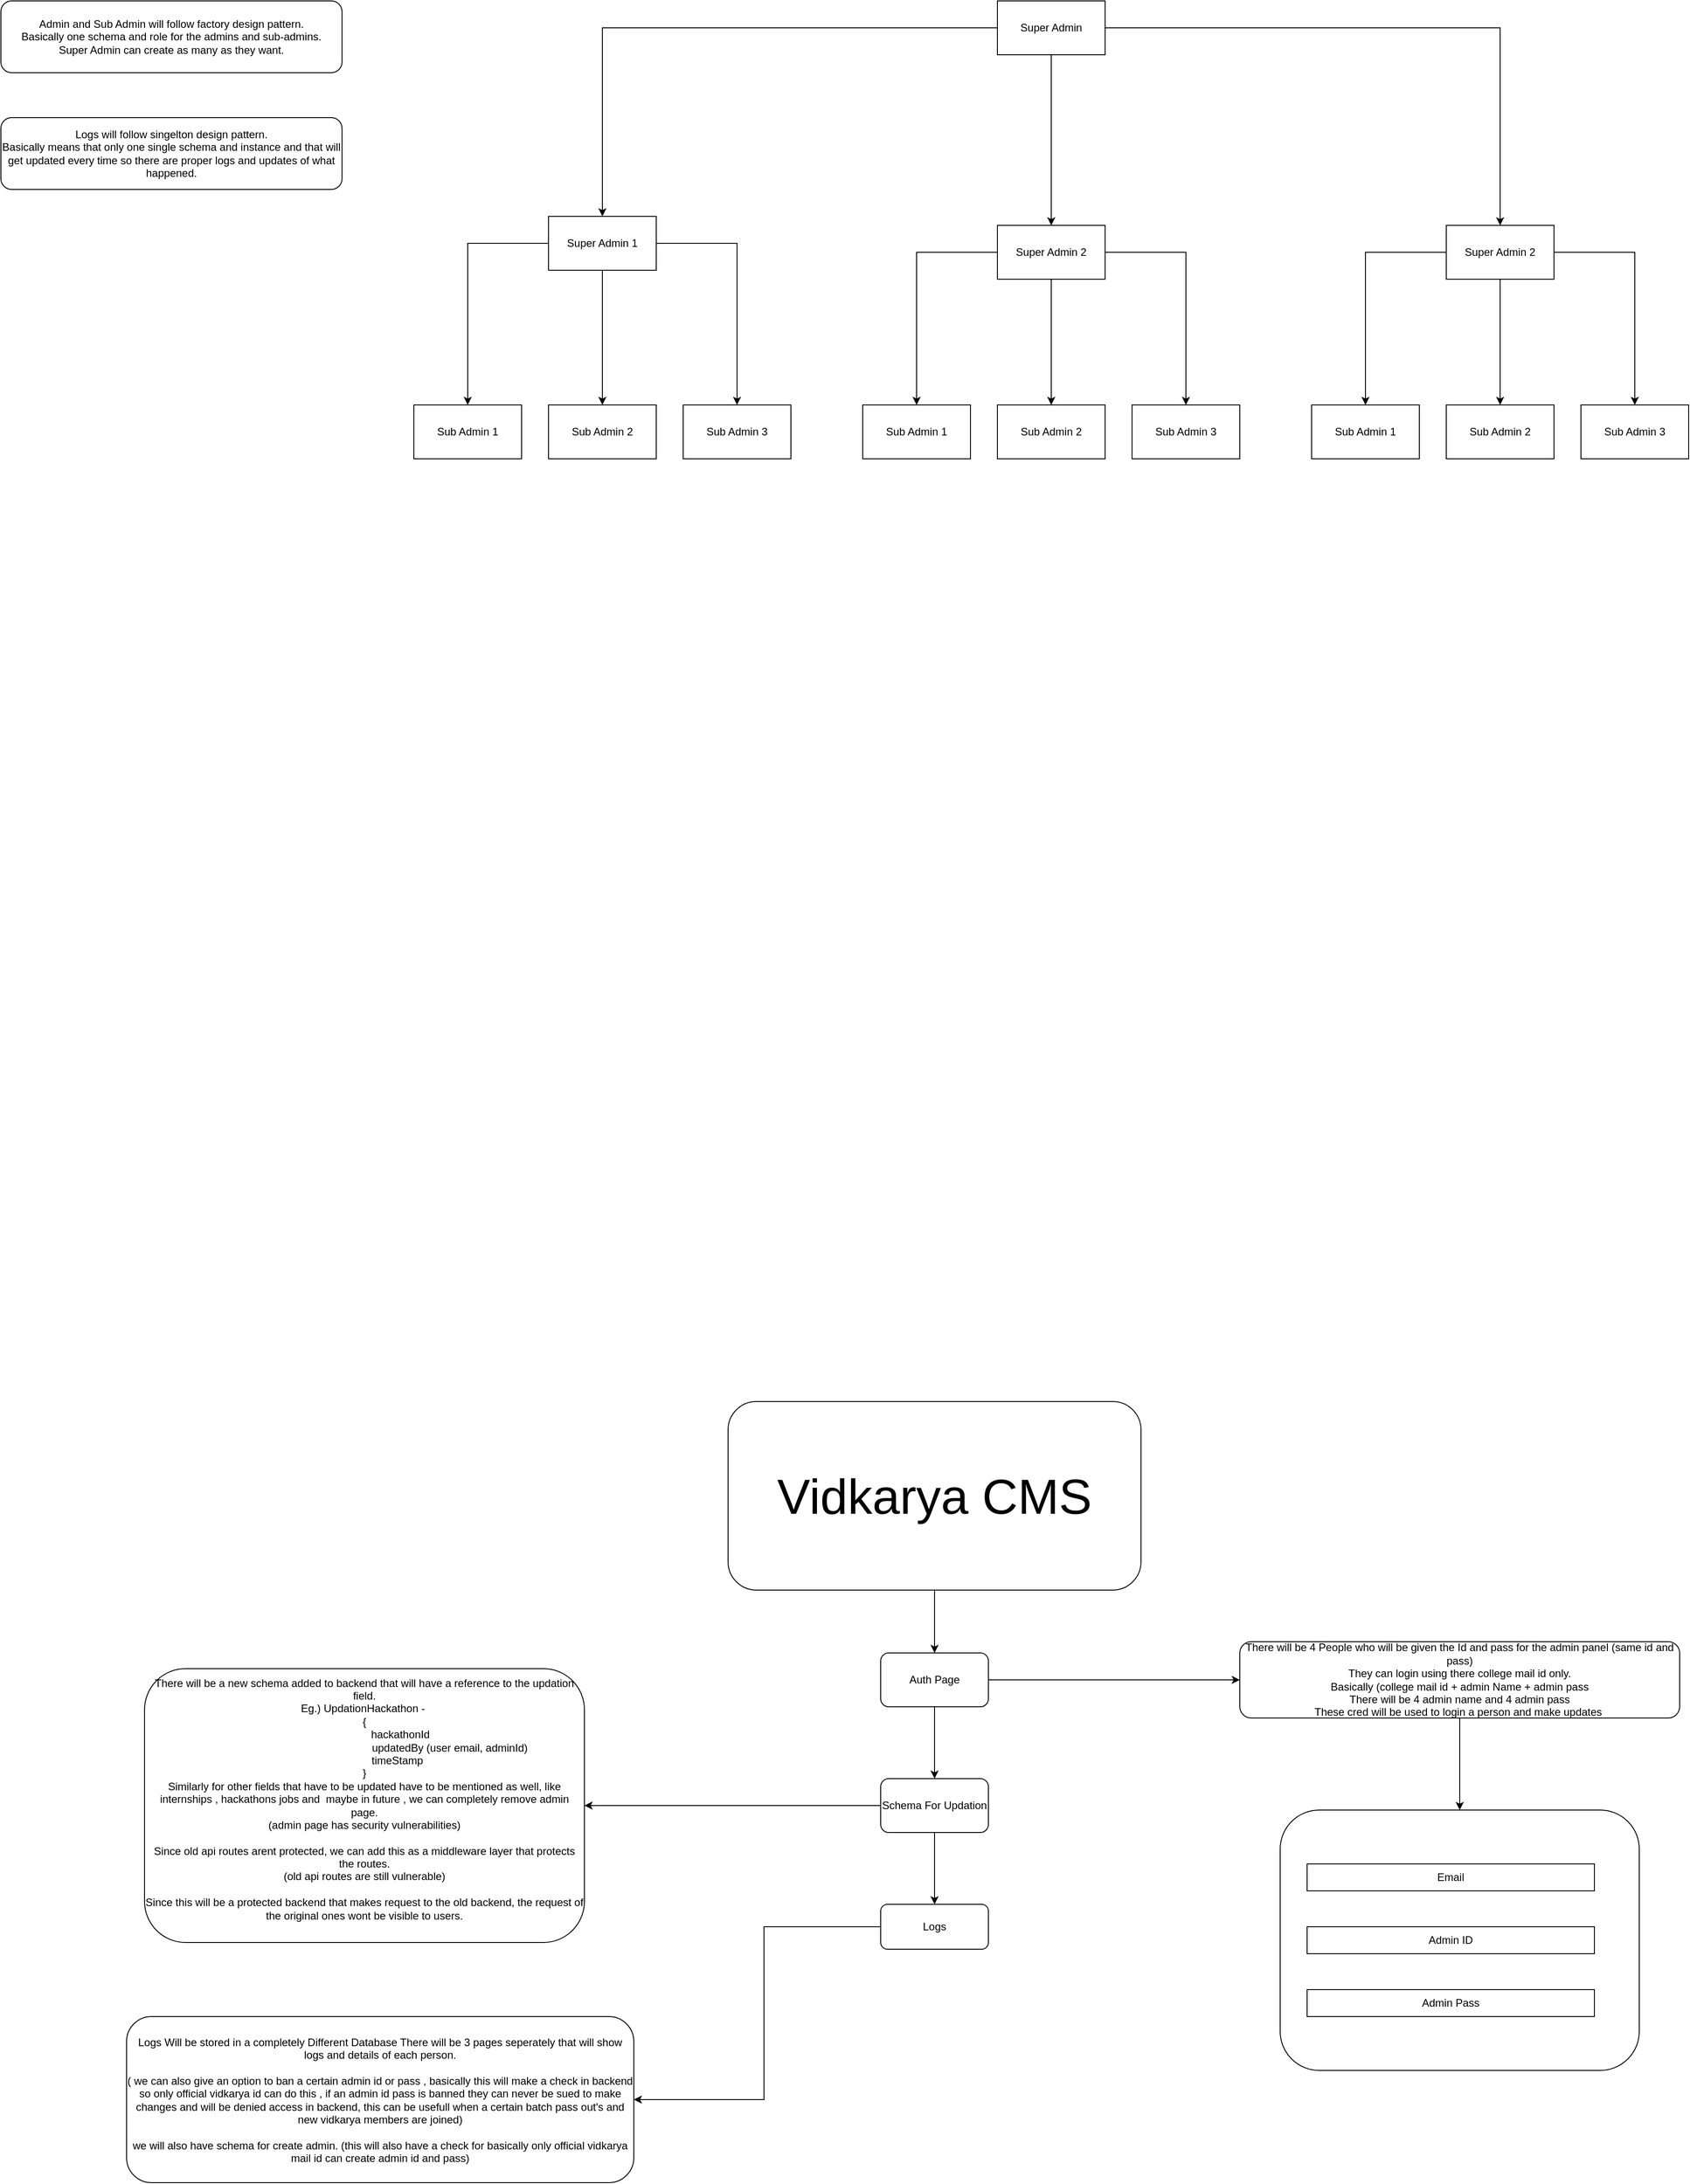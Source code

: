 <mxfile version="28.1.0">
  <diagram name="Page-1" id="r9cs2UvgUWaEHflRgWNe">
    <mxGraphModel dx="1481" dy="2571" grid="1" gridSize="10" guides="1" tooltips="1" connect="1" arrows="1" fold="1" page="1" pageScale="1" pageWidth="850" pageHeight="1100" math="0" shadow="0">
      <root>
        <mxCell id="0" />
        <mxCell id="1" parent="0" />
        <mxCell id="Qyn3fn-FXAxYEpPHlRXb-3" value="" style="edgeStyle=orthogonalEdgeStyle;rounded=0;orthogonalLoop=1;jettySize=auto;html=1;" parent="1" source="Qyn3fn-FXAxYEpPHlRXb-1" target="Qyn3fn-FXAxYEpPHlRXb-2" edge="1">
          <mxGeometry relative="1" as="geometry" />
        </mxCell>
        <mxCell id="Qyn3fn-FXAxYEpPHlRXb-1" value="&lt;font style=&quot;font-size: 55px;&quot;&gt;Vidkarya CMS&lt;/font&gt;" style="rounded=1;whiteSpace=wrap;html=1;" parent="1" vertex="1">
          <mxGeometry x="-40" y="-50" width="460" height="210" as="geometry" />
        </mxCell>
        <mxCell id="Qyn3fn-FXAxYEpPHlRXb-5" style="edgeStyle=orthogonalEdgeStyle;rounded=0;orthogonalLoop=1;jettySize=auto;html=1;entryX=0;entryY=0.5;entryDx=0;entryDy=0;" parent="1" source="Qyn3fn-FXAxYEpPHlRXb-2" target="Qyn3fn-FXAxYEpPHlRXb-4" edge="1">
          <mxGeometry relative="1" as="geometry" />
        </mxCell>
        <mxCell id="Qyn3fn-FXAxYEpPHlRXb-13" value="" style="edgeStyle=orthogonalEdgeStyle;rounded=0;orthogonalLoop=1;jettySize=auto;html=1;" parent="1" source="Qyn3fn-FXAxYEpPHlRXb-2" target="Qyn3fn-FXAxYEpPHlRXb-12" edge="1">
          <mxGeometry relative="1" as="geometry" />
        </mxCell>
        <mxCell id="Qyn3fn-FXAxYEpPHlRXb-2" value="Auth Page" style="whiteSpace=wrap;html=1;rounded=1;" parent="1" vertex="1">
          <mxGeometry x="130" y="230" width="120" height="60" as="geometry" />
        </mxCell>
        <mxCell id="Qyn3fn-FXAxYEpPHlRXb-11" style="edgeStyle=orthogonalEdgeStyle;rounded=0;orthogonalLoop=1;jettySize=auto;html=1;entryX=0.5;entryY=0;entryDx=0;entryDy=0;" parent="1" source="Qyn3fn-FXAxYEpPHlRXb-4" target="Qyn3fn-FXAxYEpPHlRXb-6" edge="1">
          <mxGeometry relative="1" as="geometry" />
        </mxCell>
        <mxCell id="Qyn3fn-FXAxYEpPHlRXb-4" value="There will be 4 People who will be given the Id and pass for the admin panel (same id and pass)&lt;div&gt;They can login using there college mail id only.&lt;br&gt;Basically (college mail id + admin Name + admin pass&lt;/div&gt;&lt;div&gt;&lt;span style=&quot;background-color: transparent; color: light-dark(rgb(0, 0, 0), rgb(255, 255, 255));&quot;&gt;There will be 4 admin name and 4 admin pass&lt;/span&gt;&lt;/div&gt;&lt;div&gt;These cred will be used to login a person and make updates&amp;nbsp;&lt;/div&gt;" style="rounded=1;whiteSpace=wrap;html=1;align=center;" parent="1" vertex="1">
          <mxGeometry x="530" y="217.5" width="490" height="85" as="geometry" />
        </mxCell>
        <mxCell id="Qyn3fn-FXAxYEpPHlRXb-6" value="" style="rounded=1;whiteSpace=wrap;html=1;" parent="1" vertex="1">
          <mxGeometry x="575" y="405" width="400" height="290" as="geometry" />
        </mxCell>
        <mxCell id="Qyn3fn-FXAxYEpPHlRXb-7" value="Email" style="rounded=0;whiteSpace=wrap;html=1;" parent="1" vertex="1">
          <mxGeometry x="605" y="465" width="320" height="30" as="geometry" />
        </mxCell>
        <mxCell id="Qyn3fn-FXAxYEpPHlRXb-8" value="Admin Pass" style="rounded=0;whiteSpace=wrap;html=1;" parent="1" vertex="1">
          <mxGeometry x="605" y="605" width="320" height="30" as="geometry" />
        </mxCell>
        <mxCell id="Qyn3fn-FXAxYEpPHlRXb-9" value="Admin ID" style="rounded=0;whiteSpace=wrap;html=1;" parent="1" vertex="1">
          <mxGeometry x="605" y="535" width="320" height="30" as="geometry" />
        </mxCell>
        <mxCell id="Qyn3fn-FXAxYEpPHlRXb-15" value="" style="edgeStyle=orthogonalEdgeStyle;rounded=0;orthogonalLoop=1;jettySize=auto;html=1;" parent="1" source="Qyn3fn-FXAxYEpPHlRXb-12" target="Qyn3fn-FXAxYEpPHlRXb-14" edge="1">
          <mxGeometry relative="1" as="geometry" />
        </mxCell>
        <mxCell id="Qyn3fn-FXAxYEpPHlRXb-17" style="edgeStyle=orthogonalEdgeStyle;rounded=0;orthogonalLoop=1;jettySize=auto;html=1;exitX=0.5;exitY=1;exitDx=0;exitDy=0;" parent="1" source="Qyn3fn-FXAxYEpPHlRXb-12" target="Qyn3fn-FXAxYEpPHlRXb-18" edge="1">
          <mxGeometry relative="1" as="geometry">
            <mxPoint x="190.25" y="710.0" as="targetPoint" />
          </mxGeometry>
        </mxCell>
        <mxCell id="Qyn3fn-FXAxYEpPHlRXb-12" value="Schema For Updation" style="whiteSpace=wrap;html=1;rounded=1;" parent="1" vertex="1">
          <mxGeometry x="130" y="370" width="120" height="60" as="geometry" />
        </mxCell>
        <mxCell id="Qyn3fn-FXAxYEpPHlRXb-14" value="There will be a new schema added to backend that will have a reference to the updation field.&lt;div&gt;Eg.) UpdationHackathon -&amp;nbsp;&lt;/div&gt;&lt;div&gt;{&lt;/div&gt;&lt;div&gt;&lt;span style=&quot;white-space: pre;&quot;&gt;&#x9;&lt;span style=&quot;white-space: pre;&quot;&gt;&#x9;&lt;/span&gt;&lt;span style=&quot;white-space: pre;&quot;&gt;&#x9;&lt;/span&gt;&lt;/span&gt;hackathonId&lt;/div&gt;&lt;div&gt;&lt;span style=&quot;white-space: pre;&quot;&gt;&lt;span style=&quot;white-space: pre;&quot;&gt;&#x9;&lt;/span&gt;&lt;span style=&quot;white-space: pre;&quot;&gt;&#x9;&lt;/span&gt;&lt;span style=&quot;white-space: pre;&quot;&gt;&#x9;&lt;/span&gt;&lt;span style=&quot;white-space: pre;&quot;&gt;&#x9;&lt;/span&gt;                         &lt;/span&gt;updatedBy (user email, adminId)&lt;/div&gt;&lt;div&gt;&lt;span style=&quot;white-space: pre;&quot;&gt;&#x9;&lt;/span&gt;&lt;span style=&quot;white-space: pre;&quot;&gt;&#x9;&lt;/span&gt;&amp;nbsp; &amp;nbsp; &amp;nbsp; timeStamp&lt;/div&gt;&lt;div&gt;}&lt;/div&gt;&lt;div&gt;Similarly for other fields that have to be updated have to be mentioned as well, like internships , hackathons jobs and&amp;nbsp; maybe in future , we can completely remove admin page.&lt;/div&gt;&lt;div&gt;(admin page has security vulnerabilities)&lt;/div&gt;&lt;div&gt;&lt;br&gt;&lt;/div&gt;&lt;div&gt;Since old api routes arent protected, we can add this as a middleware layer that protects the routes.&lt;/div&gt;&lt;div&gt;(old api routes are still vulnerable)&lt;/div&gt;&lt;div&gt;&lt;br&gt;&lt;/div&gt;&lt;div&gt;Since this will be a protected backend that makes request to the old backend, the request of the original ones wont be visible to users.&lt;br&gt;&lt;br&gt;&lt;/div&gt;" style="whiteSpace=wrap;html=1;rounded=1;" parent="1" vertex="1">
          <mxGeometry x="-690" y="247.5" width="490" height="305" as="geometry" />
        </mxCell>
        <mxCell id="Qyn3fn-FXAxYEpPHlRXb-23" style="edgeStyle=orthogonalEdgeStyle;rounded=0;orthogonalLoop=1;jettySize=auto;html=1;entryX=1;entryY=0.5;entryDx=0;entryDy=0;" parent="1" source="Qyn3fn-FXAxYEpPHlRXb-18" target="Qyn3fn-FXAxYEpPHlRXb-22" edge="1">
          <mxGeometry relative="1" as="geometry">
            <Array as="points">
              <mxPoint y="535" />
              <mxPoint y="727" />
            </Array>
          </mxGeometry>
        </mxCell>
        <mxCell id="Qyn3fn-FXAxYEpPHlRXb-18" value="Logs" style="rounded=1;whiteSpace=wrap;html=1;" parent="1" vertex="1">
          <mxGeometry x="130" y="510" width="120" height="50" as="geometry" />
        </mxCell>
        <mxCell id="Qyn3fn-FXAxYEpPHlRXb-22" value="&lt;div&gt;Logs Will be stored in a completely Different Database There will be 3 pages seperately that will show logs and details of each person.&lt;/div&gt;&lt;div&gt;&lt;br&gt;&lt;/div&gt;&lt;div&gt;( we can also give an option to ban a certain admin id or pass , basically this will make a check in backend so only official vidkarya id can do this , if an admin id pass is banned they can never be sued to make changes and will be denied access in backend, this can be usefull when a certain batch pass out&#39;s and new vidkarya members are joined)&lt;br&gt;&lt;br&gt;we will also have schema for create admin. (this will also have a check for basically only official vidkarya mail id can create admin id and pass)&lt;/div&gt;" style="whiteSpace=wrap;html=1;rounded=1;" parent="1" vertex="1">
          <mxGeometry x="-710" y="635" width="565" height="185" as="geometry" />
        </mxCell>
        <mxCell id="WZ_zsEBXoUyCOogCr5SI-1" style="edgeStyle=orthogonalEdgeStyle;rounded=0;orthogonalLoop=1;jettySize=auto;html=1;entryX=0.5;entryY=0;entryDx=0;entryDy=0;" edge="1" parent="1" source="WZ_zsEBXoUyCOogCr5SI-4" target="WZ_zsEBXoUyCOogCr5SI-8">
          <mxGeometry relative="1" as="geometry" />
        </mxCell>
        <mxCell id="WZ_zsEBXoUyCOogCr5SI-2" style="edgeStyle=orthogonalEdgeStyle;rounded=0;orthogonalLoop=1;jettySize=auto;html=1;" edge="1" parent="1" source="WZ_zsEBXoUyCOogCr5SI-4" target="WZ_zsEBXoUyCOogCr5SI-15">
          <mxGeometry relative="1" as="geometry" />
        </mxCell>
        <mxCell id="WZ_zsEBXoUyCOogCr5SI-3" style="edgeStyle=orthogonalEdgeStyle;rounded=0;orthogonalLoop=1;jettySize=auto;html=1;" edge="1" parent="1" source="WZ_zsEBXoUyCOogCr5SI-4" target="WZ_zsEBXoUyCOogCr5SI-22">
          <mxGeometry relative="1" as="geometry" />
        </mxCell>
        <mxCell id="WZ_zsEBXoUyCOogCr5SI-4" value="Super Admin" style="rounded=0;whiteSpace=wrap;html=1;" vertex="1" parent="1">
          <mxGeometry x="260" y="-1610" width="120" height="60" as="geometry" />
        </mxCell>
        <mxCell id="WZ_zsEBXoUyCOogCr5SI-5" style="edgeStyle=orthogonalEdgeStyle;rounded=0;orthogonalLoop=1;jettySize=auto;html=1;entryX=0.5;entryY=0;entryDx=0;entryDy=0;" edge="1" parent="1" source="WZ_zsEBXoUyCOogCr5SI-8" target="WZ_zsEBXoUyCOogCr5SI-11">
          <mxGeometry relative="1" as="geometry" />
        </mxCell>
        <mxCell id="WZ_zsEBXoUyCOogCr5SI-6" style="edgeStyle=orthogonalEdgeStyle;rounded=0;orthogonalLoop=1;jettySize=auto;html=1;" edge="1" parent="1" source="WZ_zsEBXoUyCOogCr5SI-8" target="WZ_zsEBXoUyCOogCr5SI-10">
          <mxGeometry relative="1" as="geometry" />
        </mxCell>
        <mxCell id="WZ_zsEBXoUyCOogCr5SI-7" style="edgeStyle=orthogonalEdgeStyle;rounded=0;orthogonalLoop=1;jettySize=auto;html=1;" edge="1" parent="1" source="WZ_zsEBXoUyCOogCr5SI-8" target="WZ_zsEBXoUyCOogCr5SI-9">
          <mxGeometry relative="1" as="geometry" />
        </mxCell>
        <mxCell id="WZ_zsEBXoUyCOogCr5SI-8" value="Super Admin 1" style="rounded=0;whiteSpace=wrap;html=1;" vertex="1" parent="1">
          <mxGeometry x="-240" y="-1370" width="120" height="60" as="geometry" />
        </mxCell>
        <mxCell id="WZ_zsEBXoUyCOogCr5SI-9" value="Sub Admin 3" style="rounded=0;whiteSpace=wrap;html=1;" vertex="1" parent="1">
          <mxGeometry x="-90" y="-1160" width="120" height="60" as="geometry" />
        </mxCell>
        <mxCell id="WZ_zsEBXoUyCOogCr5SI-10" value="Sub Admin 1" style="rounded=0;whiteSpace=wrap;html=1;" vertex="1" parent="1">
          <mxGeometry x="-390" y="-1160" width="120" height="60" as="geometry" />
        </mxCell>
        <mxCell id="WZ_zsEBXoUyCOogCr5SI-11" value="Sub Admin 2" style="rounded=0;whiteSpace=wrap;html=1;" vertex="1" parent="1">
          <mxGeometry x="-240" y="-1160" width="120" height="60" as="geometry" />
        </mxCell>
        <mxCell id="WZ_zsEBXoUyCOogCr5SI-12" style="edgeStyle=orthogonalEdgeStyle;rounded=0;orthogonalLoop=1;jettySize=auto;html=1;entryX=0.5;entryY=0;entryDx=0;entryDy=0;" edge="1" parent="1" source="WZ_zsEBXoUyCOogCr5SI-15" target="WZ_zsEBXoUyCOogCr5SI-18">
          <mxGeometry relative="1" as="geometry" />
        </mxCell>
        <mxCell id="WZ_zsEBXoUyCOogCr5SI-13" style="edgeStyle=orthogonalEdgeStyle;rounded=0;orthogonalLoop=1;jettySize=auto;html=1;" edge="1" parent="1" source="WZ_zsEBXoUyCOogCr5SI-15" target="WZ_zsEBXoUyCOogCr5SI-17">
          <mxGeometry relative="1" as="geometry" />
        </mxCell>
        <mxCell id="WZ_zsEBXoUyCOogCr5SI-14" style="edgeStyle=orthogonalEdgeStyle;rounded=0;orthogonalLoop=1;jettySize=auto;html=1;" edge="1" parent="1" source="WZ_zsEBXoUyCOogCr5SI-15" target="WZ_zsEBXoUyCOogCr5SI-16">
          <mxGeometry relative="1" as="geometry" />
        </mxCell>
        <mxCell id="WZ_zsEBXoUyCOogCr5SI-15" value="Super Admin 2" style="rounded=0;whiteSpace=wrap;html=1;" vertex="1" parent="1">
          <mxGeometry x="260" y="-1360" width="120" height="60" as="geometry" />
        </mxCell>
        <mxCell id="WZ_zsEBXoUyCOogCr5SI-16" value="Sub Admin 3" style="rounded=0;whiteSpace=wrap;html=1;" vertex="1" parent="1">
          <mxGeometry x="410" y="-1160" width="120" height="60" as="geometry" />
        </mxCell>
        <mxCell id="WZ_zsEBXoUyCOogCr5SI-17" value="Sub Admin 1" style="rounded=0;whiteSpace=wrap;html=1;" vertex="1" parent="1">
          <mxGeometry x="110" y="-1160" width="120" height="60" as="geometry" />
        </mxCell>
        <mxCell id="WZ_zsEBXoUyCOogCr5SI-18" value="Sub Admin 2" style="rounded=0;whiteSpace=wrap;html=1;" vertex="1" parent="1">
          <mxGeometry x="260" y="-1160" width="120" height="60" as="geometry" />
        </mxCell>
        <mxCell id="WZ_zsEBXoUyCOogCr5SI-19" style="edgeStyle=orthogonalEdgeStyle;rounded=0;orthogonalLoop=1;jettySize=auto;html=1;entryX=0.5;entryY=0;entryDx=0;entryDy=0;" edge="1" parent="1" source="WZ_zsEBXoUyCOogCr5SI-22" target="WZ_zsEBXoUyCOogCr5SI-24">
          <mxGeometry relative="1" as="geometry" />
        </mxCell>
        <mxCell id="WZ_zsEBXoUyCOogCr5SI-20" style="edgeStyle=orthogonalEdgeStyle;rounded=0;orthogonalLoop=1;jettySize=auto;html=1;" edge="1" parent="1" source="WZ_zsEBXoUyCOogCr5SI-22" target="WZ_zsEBXoUyCOogCr5SI-23">
          <mxGeometry relative="1" as="geometry" />
        </mxCell>
        <mxCell id="WZ_zsEBXoUyCOogCr5SI-26" style="edgeStyle=orthogonalEdgeStyle;rounded=0;orthogonalLoop=1;jettySize=auto;html=1;entryX=0.5;entryY=0;entryDx=0;entryDy=0;" edge="1" parent="1" source="WZ_zsEBXoUyCOogCr5SI-22" target="WZ_zsEBXoUyCOogCr5SI-25">
          <mxGeometry relative="1" as="geometry" />
        </mxCell>
        <mxCell id="WZ_zsEBXoUyCOogCr5SI-22" value="Super Admin 2" style="rounded=0;whiteSpace=wrap;html=1;" vertex="1" parent="1">
          <mxGeometry x="760" y="-1360" width="120" height="60" as="geometry" />
        </mxCell>
        <mxCell id="WZ_zsEBXoUyCOogCr5SI-23" value="Sub Admin 1" style="rounded=0;whiteSpace=wrap;html=1;" vertex="1" parent="1">
          <mxGeometry x="610" y="-1160" width="120" height="60" as="geometry" />
        </mxCell>
        <mxCell id="WZ_zsEBXoUyCOogCr5SI-24" value="Sub Admin 2" style="rounded=0;whiteSpace=wrap;html=1;" vertex="1" parent="1">
          <mxGeometry x="760" y="-1160" width="120" height="60" as="geometry" />
        </mxCell>
        <mxCell id="WZ_zsEBXoUyCOogCr5SI-25" value="Sub Admin 3" style="rounded=0;whiteSpace=wrap;html=1;" vertex="1" parent="1">
          <mxGeometry x="910" y="-1160" width="120" height="60" as="geometry" />
        </mxCell>
        <mxCell id="WZ_zsEBXoUyCOogCr5SI-27" value="Admin and Sub Admin will follow factory design pattern.&lt;div&gt;Basically one schema and role for the admins and sub-admins.&lt;/div&gt;&lt;div&gt;Super Admin can create as many as they want.&lt;/div&gt;" style="rounded=1;whiteSpace=wrap;html=1;" vertex="1" parent="1">
          <mxGeometry x="-850" y="-1610" width="380" height="80" as="geometry" />
        </mxCell>
        <mxCell id="WZ_zsEBXoUyCOogCr5SI-28" value="Logs will follow singelton design pattern.&lt;div&gt;Basically means that only one single schema and instance and that will get updated every time so there are proper logs and updates of what happened.&lt;/div&gt;" style="rounded=1;whiteSpace=wrap;html=1;" vertex="1" parent="1">
          <mxGeometry x="-850" y="-1480" width="380" height="80" as="geometry" />
        </mxCell>
      </root>
    </mxGraphModel>
  </diagram>
</mxfile>

